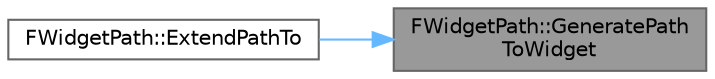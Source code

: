 digraph "FWidgetPath::GeneratePathToWidget"
{
 // INTERACTIVE_SVG=YES
 // LATEX_PDF_SIZE
  bgcolor="transparent";
  edge [fontname=Helvetica,fontsize=10,labelfontname=Helvetica,labelfontsize=10];
  node [fontname=Helvetica,fontsize=10,shape=box,height=0.2,width=0.4];
  rankdir="RL";
  Node1 [id="Node000001",label="FWidgetPath::GeneratePath\lToWidget",height=0.2,width=0.4,color="gray40", fillcolor="grey60", style="filled", fontcolor="black",tooltip="Generate a path from FromWidget to WidgetToFind."];
  Node1 -> Node2 [id="edge1_Node000001_Node000002",dir="back",color="steelblue1",style="solid",tooltip=" "];
  Node2 [id="Node000002",label="FWidgetPath::ExtendPathTo",height=0.2,width=0.4,color="grey40", fillcolor="white", style="filled",URL="$df/d39/classFWidgetPath.html#a5ea529429e756d34b37dc26b62d4b7eb",tooltip="Extend the current path such that it reaches some widget that qualifies as a Match The widget to matc..."];
}
